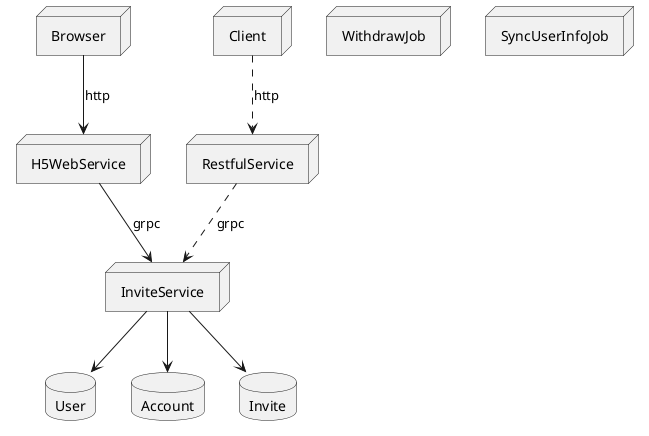 @startuml
node Browser
node Client

node H5WebService
node RestfulService

node InviteService

node WithdrawJob
node SyncUserInfoJob

database User
database Account
database Invite

'-------------------------'

Browser --> H5WebService:http
Client ..> RestfulService:http

H5WebService --> InviteService:grpc
RestfulService ..> InviteService:grpc
InviteService --> User
InviteService --> Account
InviteService --> Invite


@enduml